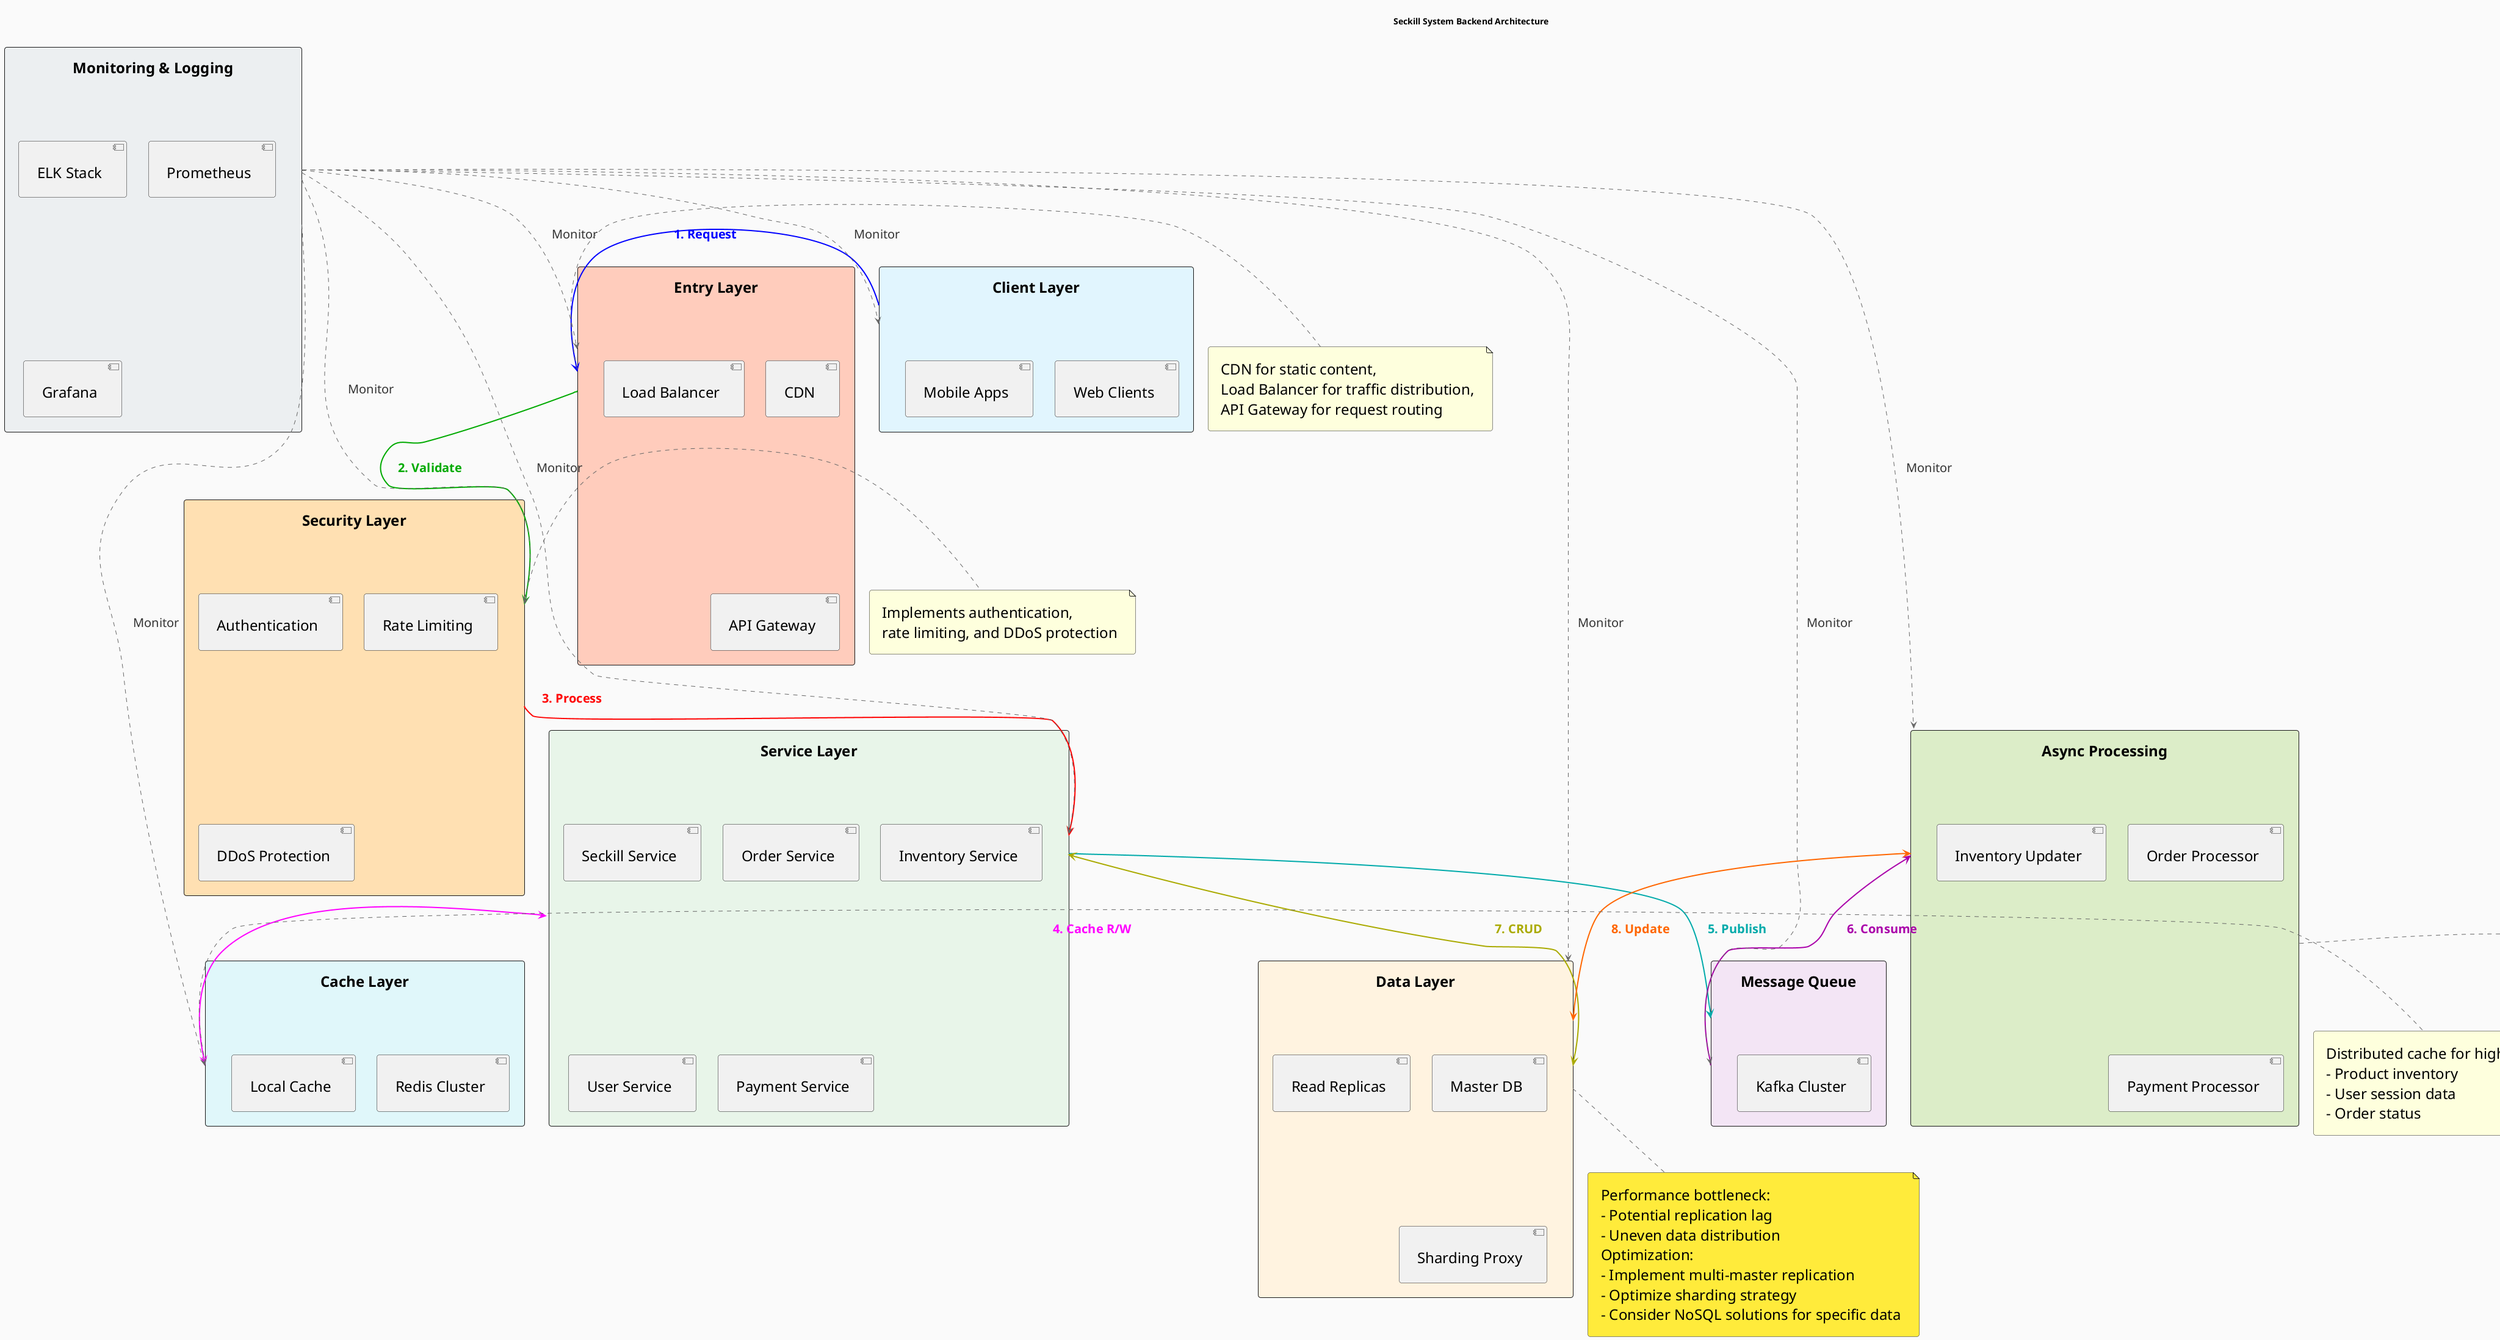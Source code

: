 @startuml Seckill System Backend Architecture
!pragma layout dot
skinparam backgroundColor #FAFAFA
skinparam defaultFontName Arial
skinparam defaultFontSize 24
skinparam roundcorner 8
skinparam shadowing false
skinparam padding 15
skinparam componentPadding 25
skinparam ArrowColor #666666
skinparam ArrowFontColor #333333
skinparam ArrowFontSize 20
skinparam ArrowLabelDistance 10
allowmixing

title Seckill System Backend Architecture

rectangle "Client Layer" as ClientLayer #E1F5FE {
    component "Web Clients" as WebClients
    component "Mobile Apps" as MobileApps
}

rectangle "Entry Layer" as EntryLayer #FFCCBC {
    component "CDN" as CDN
    component "Load Balancer" as LoadBalancer
    component "API Gateway" as APIGateway
}

rectangle "Security Layer" as SecurityLayer #FFE0B2 {
    component "Authentication" as Authentication
    component "Rate Limiting" as RateLimiting
    component "DDoS Protection" as DDoSProtection
}

rectangle "Service Layer" as ServiceLayer #E8F5E9 {
    component "Seckill Service" as SeckillService
    component "Order Service" as OrderService
    component "Inventory Service" as InventoryService
    component "User Service" as UserService
    component "Payment Service" as PaymentService
}

rectangle "Cache Layer" as CacheLayer #E0F7FA {
    component "Redis Cluster" as RedisCluster
    component "Local Cache" as LocalCache
}

rectangle "Message Queue" as MessageQueue #F3E5F5 {
    component "Kafka Cluster" as KafkaCluster
}

rectangle "Async Processing" as AsyncProcessing #DCEDC8 {
    component "Order Processor" as OrderProcessor
    component "Inventory Updater" as InventoryUpdater
    component "Payment Processor" as PaymentProcessor
}

rectangle "Data Layer" as DataLayer #FFF3E0 {
    component "Master DB" as MasterDB
    component "Read Replicas" as ReadReplicas
    component "Sharding Proxy" as ShardingProxy
}

rectangle "Monitoring & Logging" as MonitoringLogging #ECEFF1 {
    component "ELK Stack" as ELKStack
    component "Prometheus" as Prometheus
    component "Grafana" as Grafana
}

ClientLayer -[#0000FF,thickness=2]-> EntryLayer : "<color:#0000FF><b>1. Request</b></color>"
EntryLayer -[#00AA00,thickness=2]-> SecurityLayer : "<color:#00AA00><b>2. Validate</b></color>"
SecurityLayer -[#FF0000,thickness=2]-> ServiceLayer : "<color:#FF0000><b>3. Process</b></color>"
ServiceLayer <-[#FF00FF,thickness=2]-> CacheLayer : "<color:#FF00FF><b>4. Cache R/W</b></color>"
ServiceLayer -[#00AAAA,thickness=2]-> MessageQueue : "<color:#00AAAA><b>5. Publish</b></color>"
AsyncProcessing <-[#AA00AA,thickness=2]- MessageQueue : "<color:#AA00AA><b>6. Consume</b></color>"
ServiceLayer <-[#AAAA00,thickness=2]-> DataLayer : "<color:#AAAA00><b>7. CRUD</b></color>"
AsyncProcessing <-[#FF6600,thickness=2]-> DataLayer : "<color:#FF6600><b>8. Update</b></color>"

MonitoringLogging ..> ClientLayer : "Monitor"
MonitoringLogging ..> EntryLayer : "Monitor"
MonitoringLogging ..> SecurityLayer : "Monitor"
MonitoringLogging ..> ServiceLayer : "Monitor"
MonitoringLogging ..> CacheLayer : "Monitor"
MonitoringLogging ..> MessageQueue : "Monitor"
MonitoringLogging ..> AsyncProcessing : "Monitor"
MonitoringLogging ..> DataLayer : "Monitor"

note right of EntryLayer
  CDN for static content,
  Load Balancer for traffic distribution,
  API Gateway for request routing
end note

note right of SecurityLayer
  Implements authentication,
  rate limiting, and DDoS protection
end note

note right of CacheLayer
  Distributed cache for high performance:
  - Product inventory
  - User session data
  - Order status
end note

note bottom of AsyncProcessing
  Scalable workers for high-volume tasks:
  - Order confirmation
  - Inventory updates
  - Payment processing
end note

note bottom of DataLayer #FFEB3B
  Performance bottleneck:
  - Potential replication lag
  - Uneven data distribution
  Optimization:
  - Implement multi-master replication
  - Optimize sharding strategy
  - Consider NoSQL solutions for specific data
end note

@enduml
